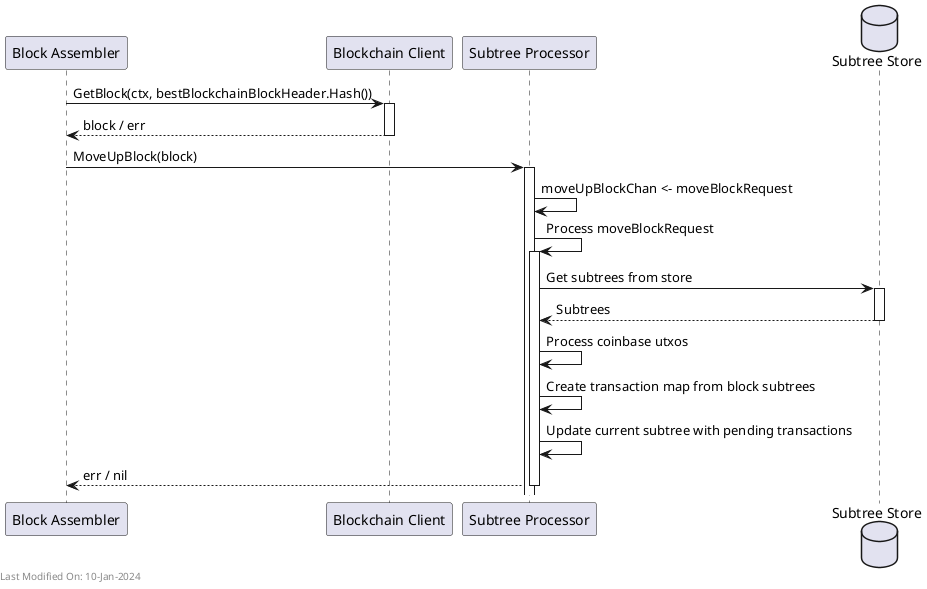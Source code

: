 @startuml

participant "Block Assembler" as BA
participant "Blockchain Client" as BC
participant "Subtree Processor" as STP
database "Subtree Store" as SStore

BA -> BC: GetBlock(ctx, bestBlockchainBlockHeader.Hash())
activate BC
BC --> BA: block / err
deactivate BC
BA -> STP: MoveUpBlock(block)
activate STP

STP -> STP: moveUpBlockChan <- moveBlockRequest
STP -> STP: Process moveBlockRequest
activate STP

STP -> SStore: Get subtrees from store
activate SStore
SStore --> STP: Subtrees
deactivate SStore

STP -> STP: Process coinbase utxos
STP -> STP: Create transaction map from block subtrees
STP -> STP: Update current subtree with pending transactions

STP --> BA: err / nil
deactivate STP
deactivate BA

left footer Last Modified On: 10-Jan-2024

@enduml
